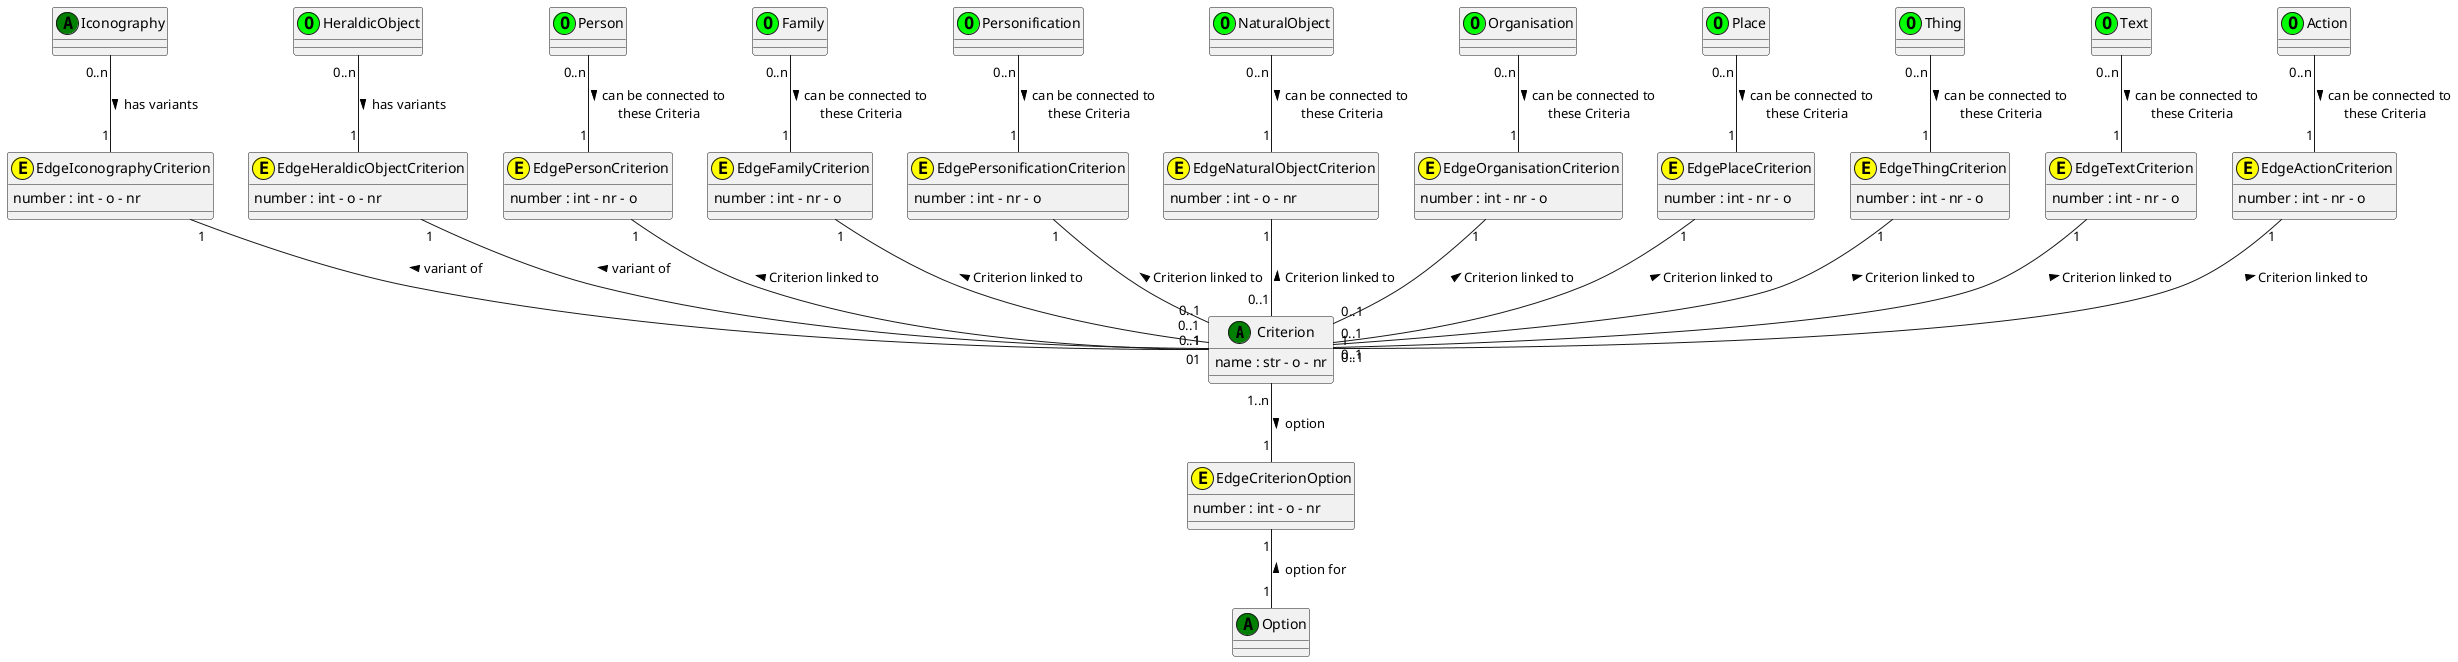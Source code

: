 @startuml Criterion 
class Criterion <<(A,green)>>
Criterion : name : str - o - nr 

class Iconography <<(A,green)>>

class HeraldicObject <<(O,lime)>>

class NaturalObject <<(O,lime)>>

class Person <<(O,lime)>>

class Family <<(O,lime)>>

class Personification <<(O,lime)>>

class Organisation <<(O,lime)>>

class Place <<(O,lime)>>

class Thing <<(O,lime)>>

class Text <<(O,lime)>>

class Action <<(O,lime)>>

class Option <<(A,green)>>

class EdgeIconographyCriterion <<(E,yellow)>>
EdgeIconographyCriterion : number : int - o - nr 

class EdgeHeraldicObjectCriterion <<(E,yellow)>>
EdgeHeraldicObjectCriterion : number : int - o - nr 
    
class EdgePersonCriterion <<(E,yellow)>>
EdgePersonCriterion : number : int - nr - o 

class EdgeFamilyCriterion <<(E,yellow)>>
EdgeFamilyCriterion : number : int - nr - o 

class EdgePersonificationCriterion <<(E,yellow)>>
EdgePersonificationCriterion : number : int - nr - o 

class EdgeNaturalObjectCriterion <<(E,yellow)>>
EdgeNaturalObjectCriterion : number : int - o - nr

class EdgeOrganisationCriterion <<(E,yellow)>>
EdgeOrganisationCriterion : number : int - nr - o 

class EdgePlaceCriterion <<(E,yellow)>>
EdgePlaceCriterion : number : int - nr - o 

class EdgeThingCriterion <<(E,yellow)>>
EdgeThingCriterion : number : int - nr - o 

class EdgeTextCriterion <<(E,yellow)>>
EdgeTextCriterion : number : int - nr - o 

class EdgeActionCriterion <<(E,yellow)>>
EdgeActionCriterion : number : int - nr - o 

class EdgeCriterionOption <<(E,yellow)>>
EdgeCriterionOption : number : int - o - nr

Iconography "0..n" -- "1" EdgeIconographyCriterion : has variants >
EdgeIconographyCriterion "1" -- "01" Criterion : variant of <

HeraldicObject "0..n" -- "1" EdgeHeraldicObjectCriterion : has variants >
EdgeHeraldicObjectCriterion "1" -- "1" Criterion : variant of <

Criterion "1..n" -- "1" EdgeCriterionOption : option >
EdgeCriterionOption "1" -- "1" Option : < option for

Person "0..n" -- "1" EdgePersonCriterion : > can be connected to \n these Criteria 
EdgePersonCriterion "1" -- "0..1" Criterion : \n Criterion linked to <

Family "0..n" -- "1" EdgeFamilyCriterion : > can be connected to \n these Criteria 
EdgeFamilyCriterion "1" -- "0..1" Criterion : \n Criterion linked to <

Organisation "0..n" -- "1" EdgeOrganisationCriterion : > can be connected to \n these Criteria 
EdgeOrganisationCriterion "1" -- "0..1" Criterion : \n Criterion linked to <

Personification "0..n" -- "1" EdgePersonificationCriterion : > can be connected to \n these Criteria 
EdgePersonificationCriterion "1" -- "0..1" Criterion : \n Criterion linked to <

NaturalObject "0..n" -- "1" EdgeNaturalObjectCriterion : > can be connected to \n these Criteria 
EdgeNaturalObjectCriterion "1" -- "0..1" Criterion : \n Criterion linked to <

Place "0..n" -- "1" EdgePlaceCriterion : > can be connected to \n these Criteria 
EdgePlaceCriterion "1" -- "0..1" Criterion : \n Criterion linked to <

Thing "0..n" -- "1" EdgeThingCriterion : > can be connected to \n these Criteria 
EdgeThingCriterion "1" -- "0..1" Criterion : \n Criterion linked to <

Text "0..n" -- "1" EdgeTextCriterion : > can be connected to \n these Criteria 
EdgeTextCriterion "1" -- "0..1" Criterion : \n Criterion linked to <

Action "0..n" -- "1" EdgeActionCriterion : > can be connected to \n these Criteria 
EdgeActionCriterion "1" -- "1" Criterion : \n Criterion linked to <



@enduml

